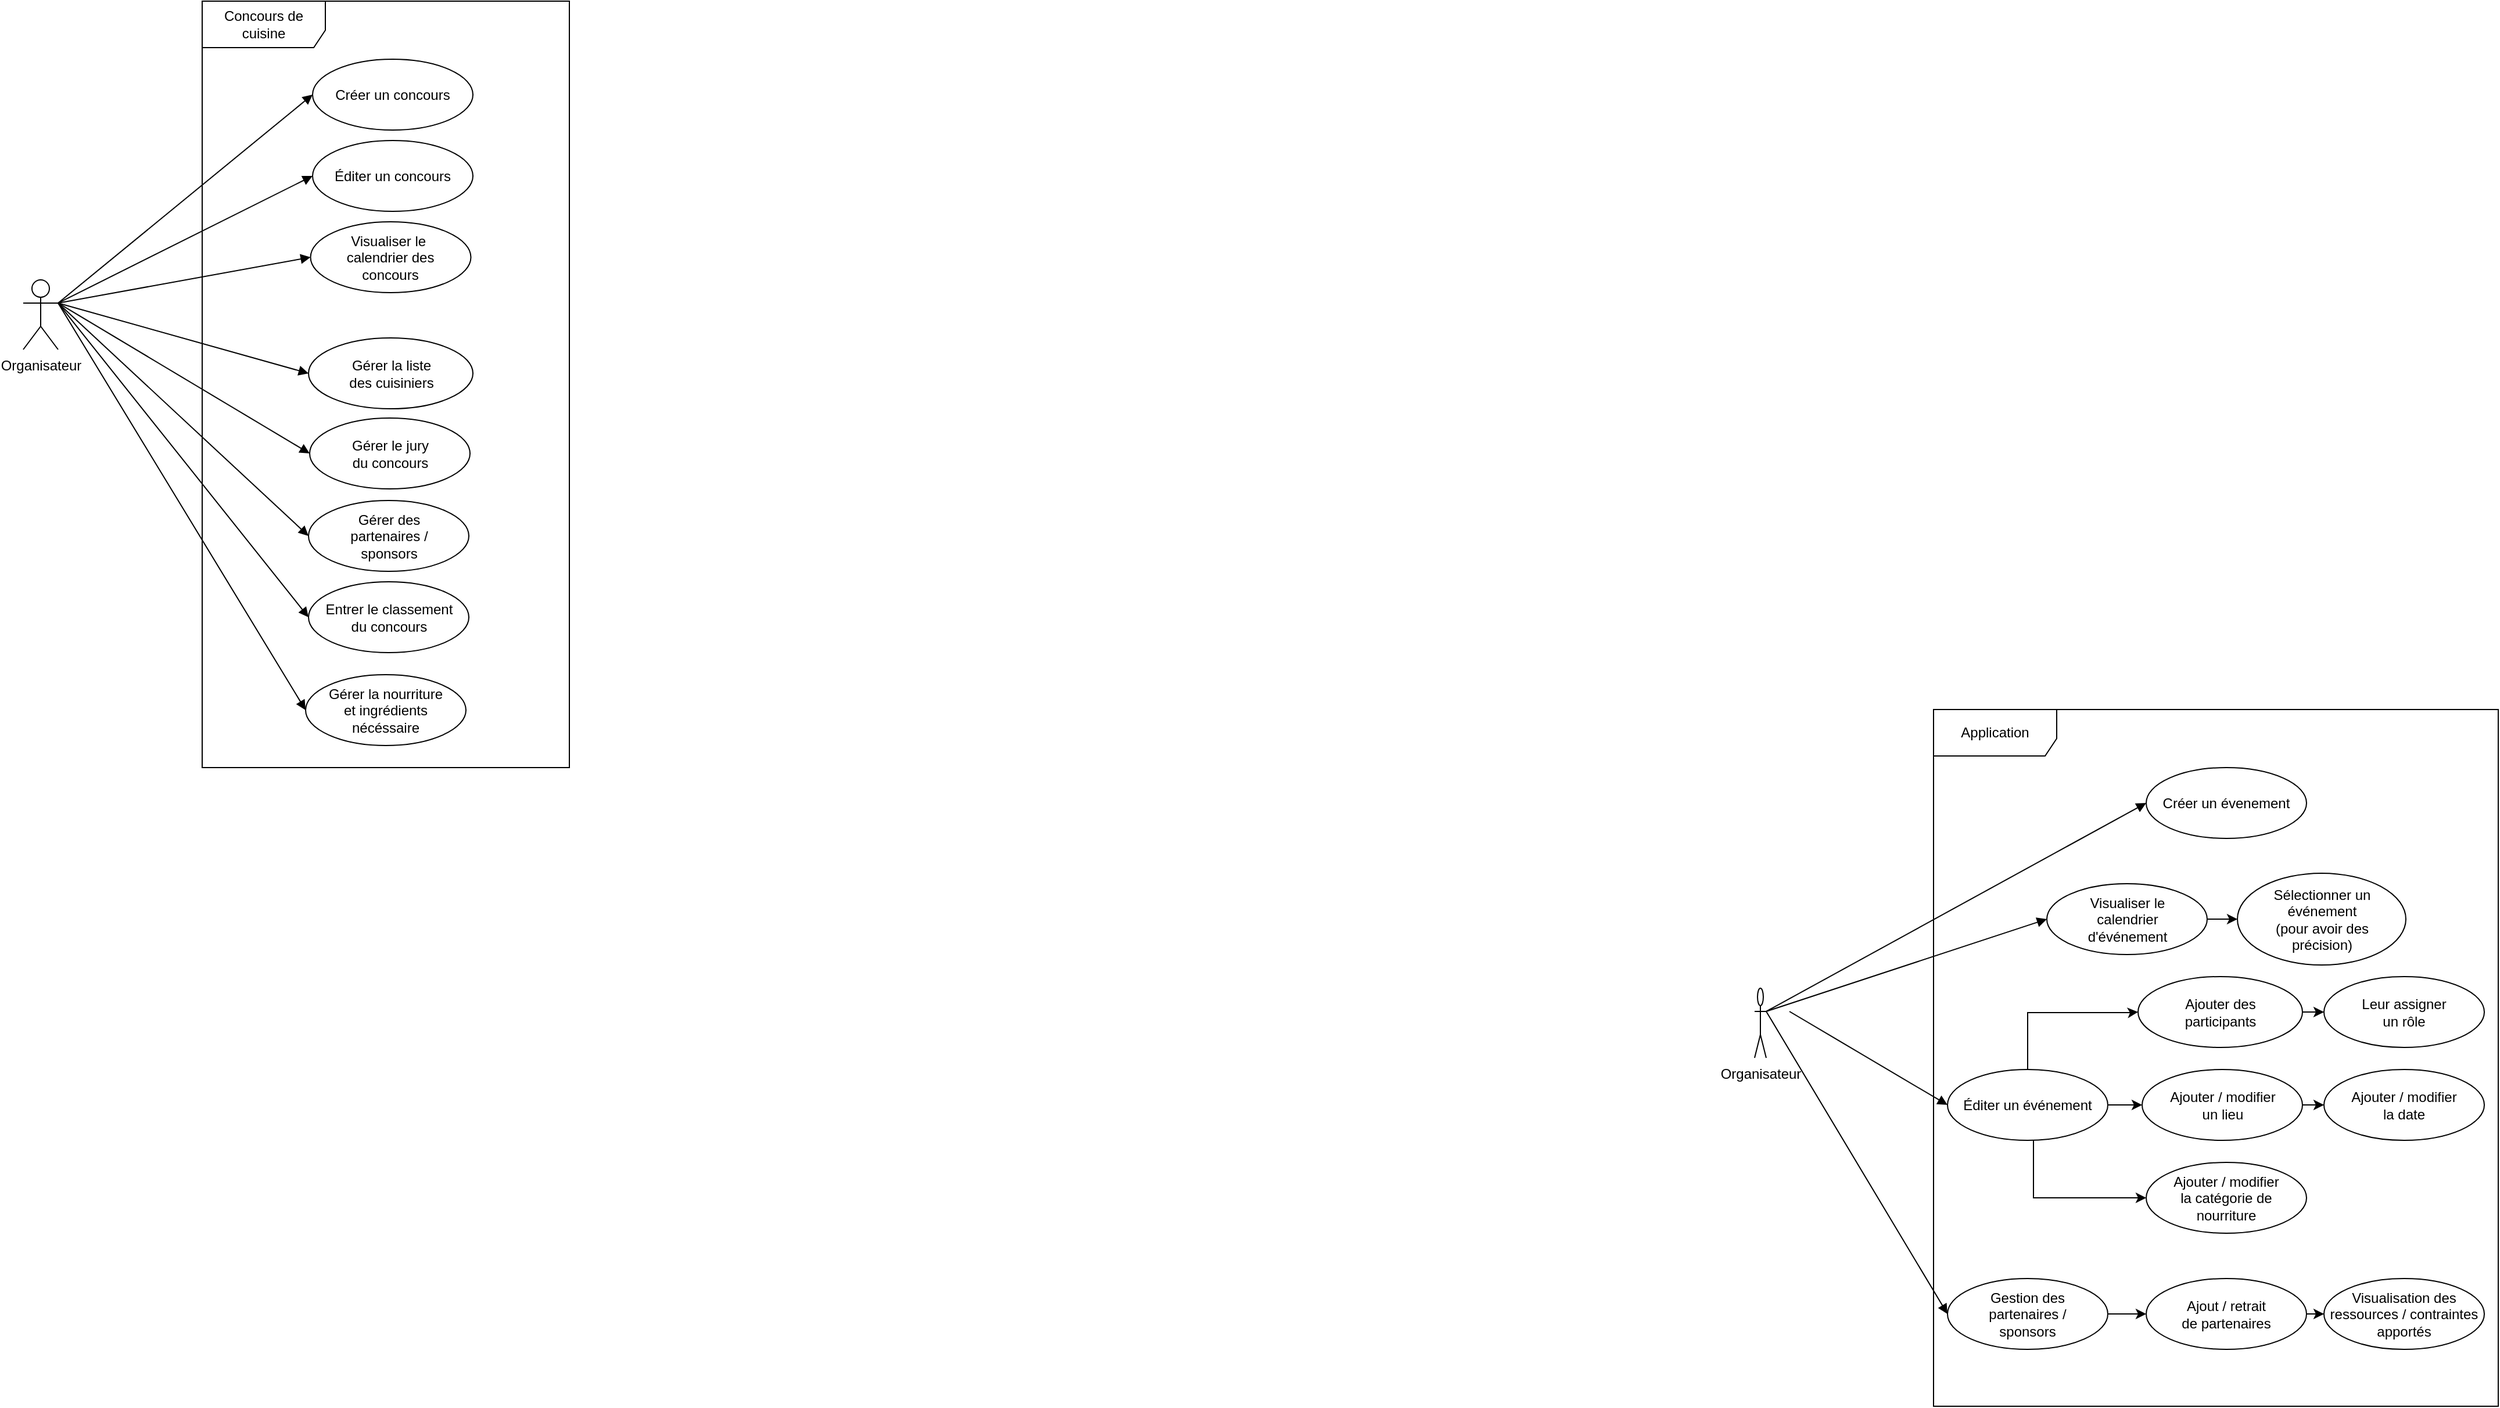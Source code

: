 <mxfile version="24.4.8" type="github">
  <diagram name="Page-1" id="lcPY9blQmOie27JDpAWG">
    <mxGraphModel dx="1687" dy="912" grid="1" gridSize="10" guides="1" tooltips="1" connect="1" arrows="1" fold="1" page="1" pageScale="1" pageWidth="827" pageHeight="1169" math="0" shadow="0">
      <root>
        <mxCell id="0" />
        <mxCell id="1" parent="0" />
        <mxCell id="Qj8woxL3NfEu9wZDgqOM-1" value="Concours de cuisine" style="shape=umlFrame;whiteSpace=wrap;html=1;pointerEvents=0;width=106;height=40;" parent="1" vertex="1">
          <mxGeometry x="264" y="1070" width="316" height="660" as="geometry" />
        </mxCell>
        <mxCell id="Qj8woxL3NfEu9wZDgqOM-2" value="Organisateur" style="shape=umlActor;verticalLabelPosition=bottom;verticalAlign=top;html=1;" parent="1" vertex="1">
          <mxGeometry x="110" y="1310" width="30" height="60" as="geometry" />
        </mxCell>
        <mxCell id="Qj8woxL3NfEu9wZDgqOM-5" value="Créer un concours" style="ellipse;whiteSpace=wrap;html=1;" parent="1" vertex="1">
          <mxGeometry x="359" y="1120" width="138" height="61" as="geometry" />
        </mxCell>
        <mxCell id="Qj8woxL3NfEu9wZDgqOM-6" value="Visualiser le&amp;nbsp;&lt;div&gt;calendrier des&lt;/div&gt;&lt;div&gt;concours&lt;/div&gt;" style="ellipse;whiteSpace=wrap;html=1;" parent="1" vertex="1">
          <mxGeometry x="357.25" y="1260" width="138" height="61" as="geometry" />
        </mxCell>
        <mxCell id="Qj8woxL3NfEu9wZDgqOM-23" value="Gérer des&lt;div&gt;partenaires /&lt;/div&gt;&lt;div&gt;sponsors&lt;/div&gt;" style="ellipse;whiteSpace=wrap;html=1;" parent="1" vertex="1">
          <mxGeometry x="355.5" y="1500" width="138" height="61" as="geometry" />
        </mxCell>
        <mxCell id="Qj8woxL3NfEu9wZDgqOM-31" value="" style="html=1;verticalAlign=bottom;endArrow=block;curved=0;rounded=0;entryX=0;entryY=0.5;entryDx=0;entryDy=0;exitX=1;exitY=0.333;exitDx=0;exitDy=0;exitPerimeter=0;" parent="1" source="Qj8woxL3NfEu9wZDgqOM-2" target="Qj8woxL3NfEu9wZDgqOM-5" edge="1">
          <mxGeometry width="80" relative="1" as="geometry">
            <mxPoint x="460" y="1400" as="sourcePoint" />
            <mxPoint x="540" y="1400" as="targetPoint" />
          </mxGeometry>
        </mxCell>
        <mxCell id="Qj8woxL3NfEu9wZDgqOM-32" value="" style="html=1;verticalAlign=bottom;endArrow=block;curved=0;rounded=0;entryX=0;entryY=0.5;entryDx=0;entryDy=0;exitX=1;exitY=0.333;exitDx=0;exitDy=0;exitPerimeter=0;" parent="1" source="Qj8woxL3NfEu9wZDgqOM-2" target="Qj8woxL3NfEu9wZDgqOM-6" edge="1">
          <mxGeometry width="80" relative="1" as="geometry">
            <mxPoint x="150" y="1340" as="sourcePoint" />
            <mxPoint x="457" y="1161" as="targetPoint" />
          </mxGeometry>
        </mxCell>
        <mxCell id="oA8tRcBtQYjBjHiJCD7N-16" value="Gérer le jury&lt;div&gt;du concours&lt;/div&gt;" style="ellipse;whiteSpace=wrap;html=1;" parent="1" vertex="1">
          <mxGeometry x="356.5" y="1429" width="138" height="61" as="geometry" />
        </mxCell>
        <mxCell id="oA8tRcBtQYjBjHiJCD7N-18" value="Entrer le classement&lt;div&gt;du concours&lt;/div&gt;" style="ellipse;whiteSpace=wrap;html=1;" parent="1" vertex="1">
          <mxGeometry x="355.5" y="1570" width="138" height="61" as="geometry" />
        </mxCell>
        <mxCell id="oA8tRcBtQYjBjHiJCD7N-21" value="" style="html=1;verticalAlign=bottom;endArrow=block;curved=0;rounded=0;entryX=0;entryY=0.5;entryDx=0;entryDy=0;exitX=1;exitY=0.333;exitDx=0;exitDy=0;exitPerimeter=0;" parent="1" source="Qj8woxL3NfEu9wZDgqOM-2" target="oA8tRcBtQYjBjHiJCD7N-16" edge="1">
          <mxGeometry width="80" relative="1" as="geometry">
            <mxPoint x="540" y="1510" as="sourcePoint" />
            <mxPoint x="620" y="1510" as="targetPoint" />
          </mxGeometry>
        </mxCell>
        <mxCell id="oA8tRcBtQYjBjHiJCD7N-26" value="Gérer la liste&lt;div&gt;des cuisiniers&lt;/div&gt;" style="ellipse;whiteSpace=wrap;html=1;" parent="1" vertex="1">
          <mxGeometry x="355.5" y="1360" width="141.5" height="61" as="geometry" />
        </mxCell>
        <mxCell id="oA8tRcBtQYjBjHiJCD7N-27" value="Éditer un concours" style="ellipse;whiteSpace=wrap;html=1;" parent="1" vertex="1">
          <mxGeometry x="359" y="1190" width="138" height="61" as="geometry" />
        </mxCell>
        <mxCell id="oA8tRcBtQYjBjHiJCD7N-28" value="" style="html=1;verticalAlign=bottom;endArrow=block;curved=0;rounded=0;entryX=0;entryY=0.5;entryDx=0;entryDy=0;exitX=1;exitY=0.333;exitDx=0;exitDy=0;exitPerimeter=0;" parent="1" source="Qj8woxL3NfEu9wZDgqOM-2" target="oA8tRcBtQYjBjHiJCD7N-27" edge="1">
          <mxGeometry width="80" relative="1" as="geometry">
            <mxPoint x="140.25" y="1279" as="sourcePoint" />
            <mxPoint x="357.25" y="1240" as="targetPoint" />
          </mxGeometry>
        </mxCell>
        <mxCell id="oA8tRcBtQYjBjHiJCD7N-29" value="" style="html=1;verticalAlign=bottom;endArrow=block;curved=0;rounded=0;entryX=0;entryY=0.5;entryDx=0;entryDy=0;exitX=1;exitY=0.333;exitDx=0;exitDy=0;exitPerimeter=0;" parent="1" source="Qj8woxL3NfEu9wZDgqOM-2" target="oA8tRcBtQYjBjHiJCD7N-26" edge="1">
          <mxGeometry width="80" relative="1" as="geometry">
            <mxPoint x="160" y="1350" as="sourcePoint" />
            <mxPoint x="377" y="1311" as="targetPoint" />
          </mxGeometry>
        </mxCell>
        <mxCell id="oA8tRcBtQYjBjHiJCD7N-30" value="" style="html=1;verticalAlign=bottom;endArrow=block;curved=0;rounded=0;entryX=0;entryY=0.5;entryDx=0;entryDy=0;exitX=1;exitY=0.333;exitDx=0;exitDy=0;exitPerimeter=0;" parent="1" source="Qj8woxL3NfEu9wZDgqOM-2" target="Qj8woxL3NfEu9wZDgqOM-23" edge="1">
          <mxGeometry width="80" relative="1" as="geometry">
            <mxPoint x="170" y="1360" as="sourcePoint" />
            <mxPoint x="387" y="1321" as="targetPoint" />
          </mxGeometry>
        </mxCell>
        <mxCell id="oA8tRcBtQYjBjHiJCD7N-31" value="" style="html=1;verticalAlign=bottom;endArrow=block;curved=0;rounded=0;entryX=0;entryY=0.5;entryDx=0;entryDy=0;exitX=1;exitY=0.333;exitDx=0;exitDy=0;exitPerimeter=0;" parent="1" source="Qj8woxL3NfEu9wZDgqOM-2" target="oA8tRcBtQYjBjHiJCD7N-18" edge="1">
          <mxGeometry width="80" relative="1" as="geometry">
            <mxPoint x="180" y="1370" as="sourcePoint" />
            <mxPoint x="397" y="1331" as="targetPoint" />
          </mxGeometry>
        </mxCell>
        <mxCell id="F5NAmbPiGC9ECiOJrxUR-27" value="Application" style="shape=umlFrame;whiteSpace=wrap;html=1;pointerEvents=0;width=106;height=40;" parent="1" vertex="1">
          <mxGeometry x="1754" y="1680" width="486" height="600" as="geometry" />
        </mxCell>
        <mxCell id="F5NAmbPiGC9ECiOJrxUR-28" value="Organisateur" style="shape=umlActor;verticalLabelPosition=bottom;verticalAlign=top;html=1;" parent="1" vertex="1">
          <mxGeometry x="1600" y="1920" width="10" height="60" as="geometry" />
        </mxCell>
        <mxCell id="F5NAmbPiGC9ECiOJrxUR-29" value="Créer un évenement" style="ellipse;whiteSpace=wrap;html=1;" parent="1" vertex="1">
          <mxGeometry x="1937" y="1730" width="138" height="61" as="geometry" />
        </mxCell>
        <mxCell id="F5NAmbPiGC9ECiOJrxUR-30" style="edgeStyle=orthogonalEdgeStyle;rounded=0;orthogonalLoop=1;jettySize=auto;html=1;" parent="1" source="F5NAmbPiGC9ECiOJrxUR-31" target="F5NAmbPiGC9ECiOJrxUR-32" edge="1">
          <mxGeometry relative="1" as="geometry" />
        </mxCell>
        <mxCell id="F5NAmbPiGC9ECiOJrxUR-31" value="Visualiser le&lt;div&gt;calendrier&lt;/div&gt;&lt;div&gt;d&#39;événement&lt;/div&gt;" style="ellipse;whiteSpace=wrap;html=1;" parent="1" vertex="1">
          <mxGeometry x="1851.5" y="1830" width="138" height="61" as="geometry" />
        </mxCell>
        <mxCell id="F5NAmbPiGC9ECiOJrxUR-32" value="Sélectionner un&lt;div&gt;événement&lt;/div&gt;&lt;div&gt;(pour avoir des&lt;/div&gt;&lt;div&gt;précision)&lt;/div&gt;" style="ellipse;whiteSpace=wrap;html=1;" parent="1" vertex="1">
          <mxGeometry x="2015.5" y="1821" width="145" height="79" as="geometry" />
        </mxCell>
        <mxCell id="F5NAmbPiGC9ECiOJrxUR-33" style="edgeStyle=orthogonalEdgeStyle;rounded=0;orthogonalLoop=1;jettySize=auto;html=1;entryX=0;entryY=0.5;entryDx=0;entryDy=0;" parent="1" source="F5NAmbPiGC9ECiOJrxUR-36" target="F5NAmbPiGC9ECiOJrxUR-38" edge="1">
          <mxGeometry relative="1" as="geometry">
            <Array as="points">
              <mxPoint x="1835" y="1941" />
              <mxPoint x="1924" y="1941" />
              <mxPoint x="1914" y="1940" />
            </Array>
          </mxGeometry>
        </mxCell>
        <mxCell id="F5NAmbPiGC9ECiOJrxUR-34" style="edgeStyle=orthogonalEdgeStyle;rounded=0;orthogonalLoop=1;jettySize=auto;html=1;entryX=0;entryY=0.5;entryDx=0;entryDy=0;" parent="1" source="F5NAmbPiGC9ECiOJrxUR-36" target="F5NAmbPiGC9ECiOJrxUR-41" edge="1">
          <mxGeometry relative="1" as="geometry" />
        </mxCell>
        <mxCell id="F5NAmbPiGC9ECiOJrxUR-35" style="edgeStyle=orthogonalEdgeStyle;rounded=0;orthogonalLoop=1;jettySize=auto;html=1;entryX=0;entryY=0.5;entryDx=0;entryDy=0;" parent="1" source="F5NAmbPiGC9ECiOJrxUR-36" target="F5NAmbPiGC9ECiOJrxUR-43" edge="1">
          <mxGeometry relative="1" as="geometry">
            <Array as="points">
              <mxPoint x="1840" y="2100" />
            </Array>
          </mxGeometry>
        </mxCell>
        <mxCell id="F5NAmbPiGC9ECiOJrxUR-36" value="Éditer un événement" style="ellipse;whiteSpace=wrap;html=1;" parent="1" vertex="1">
          <mxGeometry x="1766" y="1990" width="138" height="61" as="geometry" />
        </mxCell>
        <mxCell id="F5NAmbPiGC9ECiOJrxUR-37" style="edgeStyle=orthogonalEdgeStyle;rounded=0;orthogonalLoop=1;jettySize=auto;html=1;entryX=0;entryY=0.5;entryDx=0;entryDy=0;" parent="1" source="F5NAmbPiGC9ECiOJrxUR-38" target="F5NAmbPiGC9ECiOJrxUR-39" edge="1">
          <mxGeometry relative="1" as="geometry" />
        </mxCell>
        <mxCell id="F5NAmbPiGC9ECiOJrxUR-38" value="Ajouter des&lt;div&gt;participants&lt;/div&gt;" style="ellipse;whiteSpace=wrap;html=1;" parent="1" vertex="1">
          <mxGeometry x="1930" y="1910" width="141.5" height="61" as="geometry" />
        </mxCell>
        <mxCell id="F5NAmbPiGC9ECiOJrxUR-39" value="Leur assigner&lt;div&gt;un rôle&lt;/div&gt;" style="ellipse;whiteSpace=wrap;html=1;" parent="1" vertex="1">
          <mxGeometry x="2090" y="1910" width="138" height="61" as="geometry" />
        </mxCell>
        <mxCell id="F5NAmbPiGC9ECiOJrxUR-40" style="edgeStyle=orthogonalEdgeStyle;rounded=0;orthogonalLoop=1;jettySize=auto;html=1;entryX=0;entryY=0.5;entryDx=0;entryDy=0;" parent="1" source="F5NAmbPiGC9ECiOJrxUR-41" target="F5NAmbPiGC9ECiOJrxUR-42" edge="1">
          <mxGeometry relative="1" as="geometry" />
        </mxCell>
        <mxCell id="F5NAmbPiGC9ECiOJrxUR-41" value="Ajouter / modifier&lt;div&gt;un lieu&lt;/div&gt;" style="ellipse;whiteSpace=wrap;html=1;" parent="1" vertex="1">
          <mxGeometry x="1933.5" y="1990" width="138" height="61" as="geometry" />
        </mxCell>
        <mxCell id="F5NAmbPiGC9ECiOJrxUR-42" value="Ajouter / modifier&lt;div&gt;la date&lt;/div&gt;" style="ellipse;whiteSpace=wrap;html=1;" parent="1" vertex="1">
          <mxGeometry x="2090" y="1990" width="138" height="61" as="geometry" />
        </mxCell>
        <mxCell id="F5NAmbPiGC9ECiOJrxUR-43" value="Ajouter / modifier&lt;div&gt;la catégorie de&lt;/div&gt;&lt;div&gt;nourriture&lt;/div&gt;" style="ellipse;whiteSpace=wrap;html=1;" parent="1" vertex="1">
          <mxGeometry x="1937" y="2070" width="138" height="61" as="geometry" />
        </mxCell>
        <mxCell id="F5NAmbPiGC9ECiOJrxUR-44" style="edgeStyle=orthogonalEdgeStyle;rounded=0;orthogonalLoop=1;jettySize=auto;html=1;entryX=0;entryY=0.5;entryDx=0;entryDy=0;" parent="1" source="F5NAmbPiGC9ECiOJrxUR-45" target="F5NAmbPiGC9ECiOJrxUR-47" edge="1">
          <mxGeometry relative="1" as="geometry" />
        </mxCell>
        <mxCell id="F5NAmbPiGC9ECiOJrxUR-45" value="Gestion des&lt;div&gt;partenaires /&lt;/div&gt;&lt;div&gt;sponsors&lt;/div&gt;" style="ellipse;whiteSpace=wrap;html=1;" parent="1" vertex="1">
          <mxGeometry x="1766" y="2170" width="138" height="61" as="geometry" />
        </mxCell>
        <mxCell id="F5NAmbPiGC9ECiOJrxUR-46" style="edgeStyle=orthogonalEdgeStyle;rounded=0;orthogonalLoop=1;jettySize=auto;html=1;entryX=0;entryY=0.5;entryDx=0;entryDy=0;" parent="1" source="F5NAmbPiGC9ECiOJrxUR-47" target="F5NAmbPiGC9ECiOJrxUR-48" edge="1">
          <mxGeometry relative="1" as="geometry" />
        </mxCell>
        <mxCell id="F5NAmbPiGC9ECiOJrxUR-47" value="Ajout / retrait&lt;div&gt;de partenaires&lt;/div&gt;" style="ellipse;whiteSpace=wrap;html=1;" parent="1" vertex="1">
          <mxGeometry x="1937" y="2170" width="138" height="61" as="geometry" />
        </mxCell>
        <mxCell id="F5NAmbPiGC9ECiOJrxUR-48" value="Visualisation des&lt;div&gt;ressources / contraintes&lt;/div&gt;&lt;div&gt;apportés&lt;/div&gt;" style="ellipse;whiteSpace=wrap;html=1;" parent="1" vertex="1">
          <mxGeometry x="2090" y="2170" width="138" height="61" as="geometry" />
        </mxCell>
        <mxCell id="F5NAmbPiGC9ECiOJrxUR-49" value="" style="html=1;verticalAlign=bottom;endArrow=block;curved=0;rounded=0;entryX=0;entryY=0.5;entryDx=0;entryDy=0;exitX=1;exitY=0.333;exitDx=0;exitDy=0;exitPerimeter=0;" parent="1" source="F5NAmbPiGC9ECiOJrxUR-28" target="F5NAmbPiGC9ECiOJrxUR-29" edge="1">
          <mxGeometry width="80" relative="1" as="geometry">
            <mxPoint x="1950" y="2010" as="sourcePoint" />
            <mxPoint x="2030" y="2010" as="targetPoint" />
          </mxGeometry>
        </mxCell>
        <mxCell id="F5NAmbPiGC9ECiOJrxUR-50" value="" style="html=1;verticalAlign=bottom;endArrow=block;curved=0;rounded=0;entryX=0;entryY=0.5;entryDx=0;entryDy=0;exitX=1;exitY=0.333;exitDx=0;exitDy=0;exitPerimeter=0;" parent="1" source="F5NAmbPiGC9ECiOJrxUR-28" target="F5NAmbPiGC9ECiOJrxUR-31" edge="1">
          <mxGeometry width="80" relative="1" as="geometry">
            <mxPoint x="1640" y="1950" as="sourcePoint" />
            <mxPoint x="1947" y="1771" as="targetPoint" />
          </mxGeometry>
        </mxCell>
        <mxCell id="F5NAmbPiGC9ECiOJrxUR-51" value="" style="html=1;verticalAlign=bottom;endArrow=block;curved=0;rounded=0;entryX=0;entryY=0.5;entryDx=0;entryDy=0;" parent="1" target="F5NAmbPiGC9ECiOJrxUR-36" edge="1">
          <mxGeometry width="80" relative="1" as="geometry">
            <mxPoint x="1630" y="1940" as="sourcePoint" />
            <mxPoint x="1957" y="1781" as="targetPoint" />
          </mxGeometry>
        </mxCell>
        <mxCell id="F5NAmbPiGC9ECiOJrxUR-52" value="" style="html=1;verticalAlign=bottom;endArrow=block;curved=0;rounded=0;entryX=0;entryY=0.5;entryDx=0;entryDy=0;exitX=1;exitY=0.333;exitDx=0;exitDy=0;exitPerimeter=0;" parent="1" source="F5NAmbPiGC9ECiOJrxUR-28" target="F5NAmbPiGC9ECiOJrxUR-45" edge="1">
          <mxGeometry width="80" relative="1" as="geometry">
            <mxPoint x="1660" y="1970" as="sourcePoint" />
            <mxPoint x="1967" y="1791" as="targetPoint" />
          </mxGeometry>
        </mxCell>
        <mxCell id="S7KfuXJMWfgk3D_kfaCe-1" value="&lt;div&gt;Gérer la nourriture&lt;/div&gt;&lt;div&gt;et ingrédients&lt;/div&gt;&lt;div&gt;nécéssaire&lt;/div&gt;" style="ellipse;whiteSpace=wrap;html=1;" parent="1" vertex="1">
          <mxGeometry x="353" y="1650" width="138" height="61" as="geometry" />
        </mxCell>
        <mxCell id="K4zWYchWQiMa-KVQydIn-1" value="" style="html=1;verticalAlign=bottom;endArrow=block;curved=0;rounded=0;entryX=0;entryY=0.5;entryDx=0;entryDy=0;exitX=1;exitY=0.333;exitDx=0;exitDy=0;exitPerimeter=0;" parent="1" source="Qj8woxL3NfEu9wZDgqOM-2" target="S7KfuXJMWfgk3D_kfaCe-1" edge="1">
          <mxGeometry width="80" relative="1" as="geometry">
            <mxPoint x="115" y="1421" as="sourcePoint" />
            <mxPoint x="330" y="1692" as="targetPoint" />
          </mxGeometry>
        </mxCell>
      </root>
    </mxGraphModel>
  </diagram>
</mxfile>

